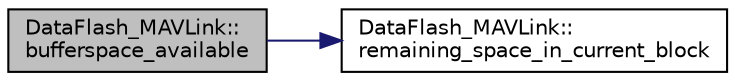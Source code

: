 digraph "DataFlash_MAVLink::bufferspace_available"
{
 // INTERACTIVE_SVG=YES
  edge [fontname="Helvetica",fontsize="10",labelfontname="Helvetica",labelfontsize="10"];
  node [fontname="Helvetica",fontsize="10",shape=record];
  rankdir="LR";
  Node1 [label="DataFlash_MAVLink::\lbufferspace_available",height=0.2,width=0.4,color="black", fillcolor="grey75", style="filled", fontcolor="black"];
  Node1 -> Node2 [color="midnightblue",fontsize="10",style="solid",fontname="Helvetica"];
  Node2 [label="DataFlash_MAVLink::\lremaining_space_in_current_block",height=0.2,width=0.4,color="black", fillcolor="white", style="filled",URL="$classDataFlash__MAVLink.html#a6bf46abf4c5eff869f8ae18628041ea5"];
}
